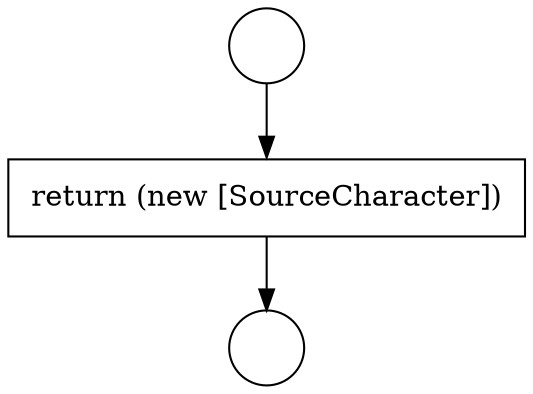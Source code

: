 digraph {
  node14958 [shape=circle label=" " color="black" fillcolor="white" style=filled]
  node14960 [shape=none, margin=0, label=<<font color="black">
    <table border="0" cellborder="1" cellspacing="0" cellpadding="10">
      <tr><td align="left">return (new [SourceCharacter])</td></tr>
    </table>
  </font>> color="black" fillcolor="white" style=filled]
  node14959 [shape=circle label=" " color="black" fillcolor="white" style=filled]
  node14958 -> node14960 [ color="black"]
  node14960 -> node14959 [ color="black"]
}

